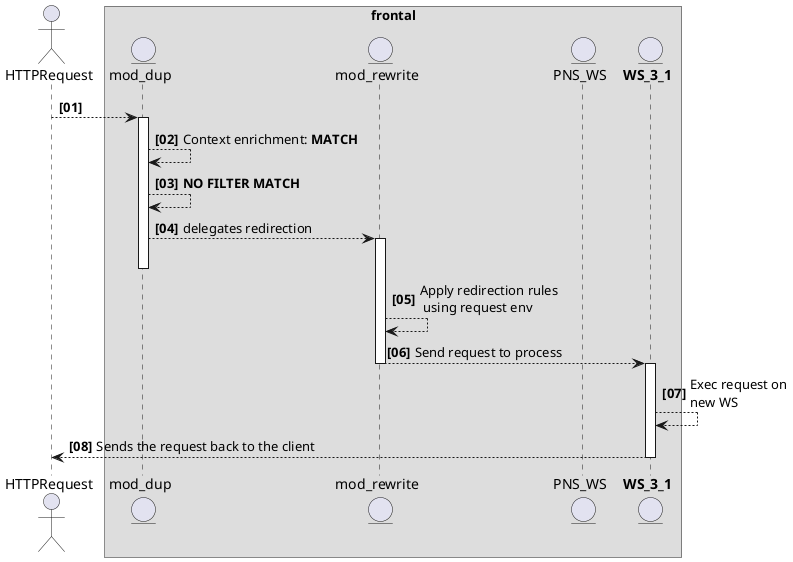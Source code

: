 @startuml
actor HTTPRequest
box "frontal"
    entity mod_dup
    entity mod_rewrite
    entity PNS_WS
    entity "<b>WS_3_1</b>" as WS_3_1
end box

autonumber "<b>[00]"

HTTPRequest --> mod_dup
activate mod_dup
mod_dup --> mod_dup: Context enrichment:<b> MATCH
mod_dup --> mod_dup: <b>NO FILTER MATCH
mod_dup --> mod_rewrite: delegates redirection
activate mod_rewrite
deactivate mod_dup
mod_rewrite --> mod_rewrite: Apply redirection rules \n using request env
mod_rewrite --> WS_3_1: Send request to process
deactivate mod_rewrite
activate WS_3_1
WS_3_1 --> WS_3_1: Exec request on\nnew WS
WS_3_1 --> HTTPRequest: Sends the request back to the client
deactivate WS_3_1


@enduml